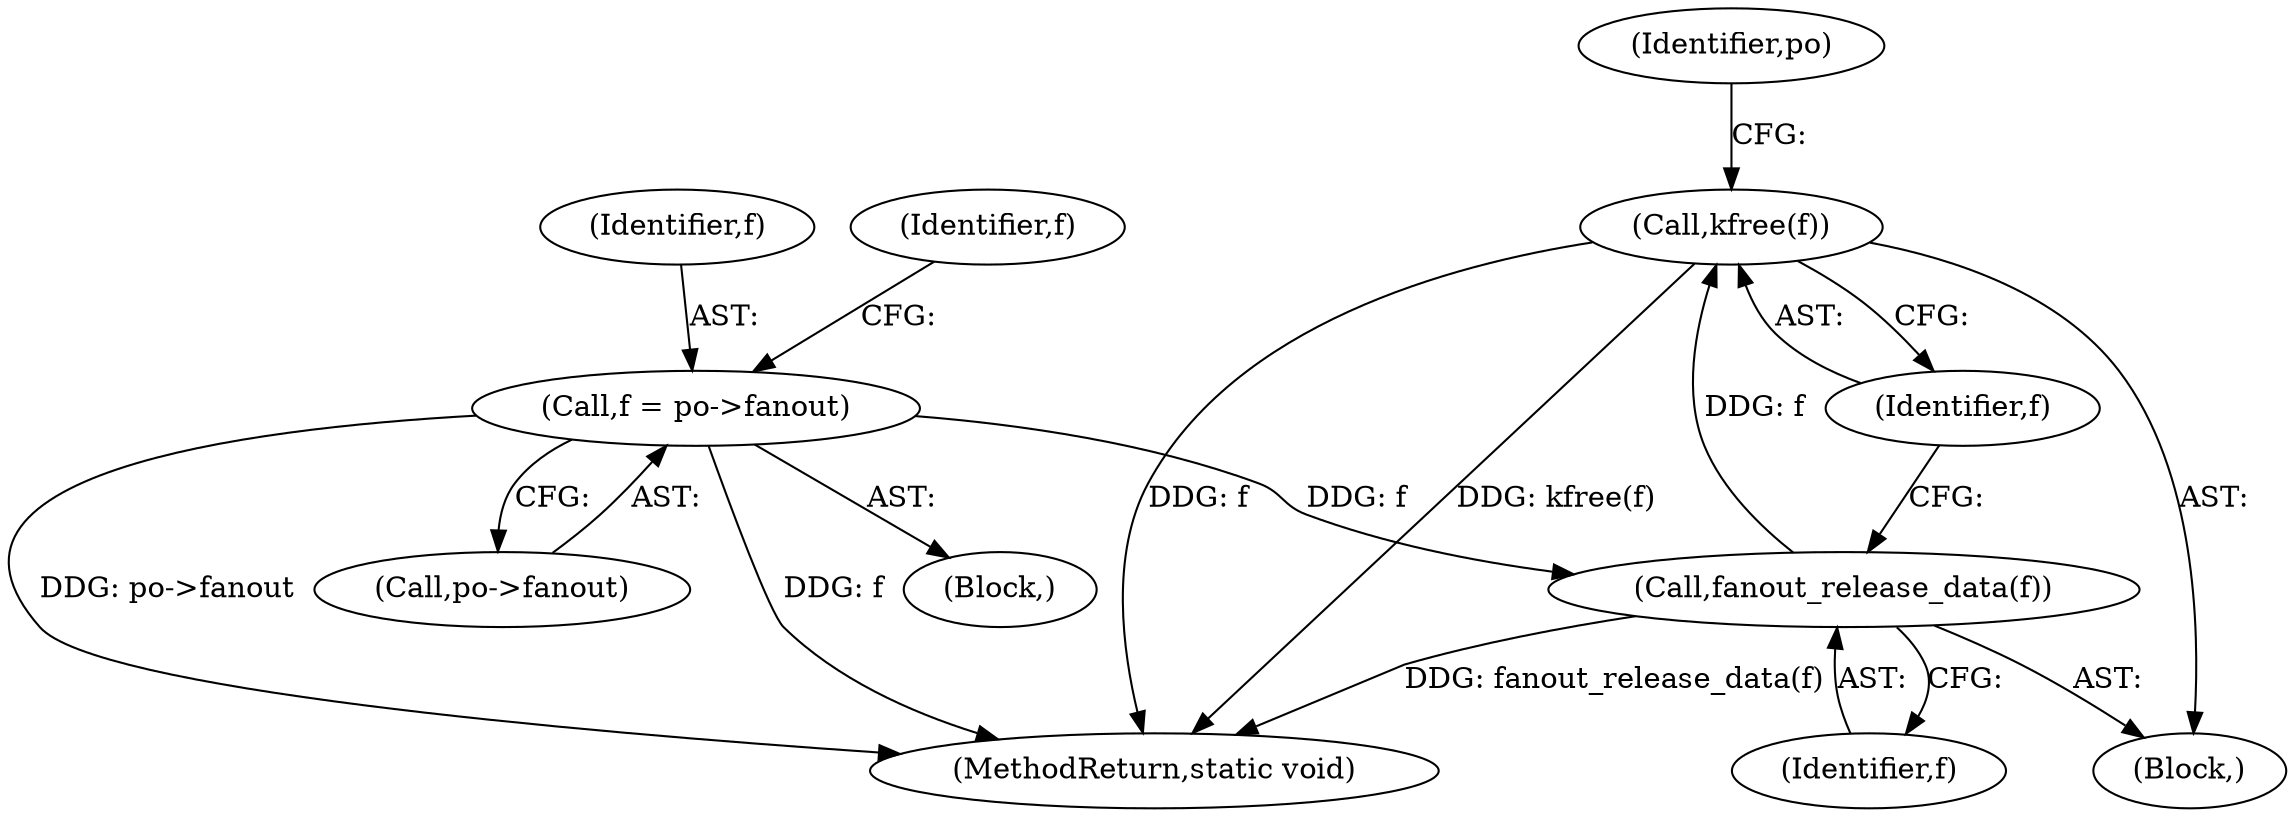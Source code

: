 digraph "0_linux_d199fab63c11998a602205f7ee7ff7c05c97164b_0@API" {
"1000144" [label="(Call,kfree(f))"];
"1000142" [label="(Call,fanout_release_data(f))"];
"1000112" [label="(Call,f = po->fanout)"];
"1000113" [label="(Identifier,f)"];
"1000131" [label="(Block,)"];
"1000145" [label="(Identifier,f)"];
"1000148" [label="(Identifier,po)"];
"1000158" [label="(MethodReturn,static void)"];
"1000102" [label="(Block,)"];
"1000118" [label="(Identifier,f)"];
"1000144" [label="(Call,kfree(f))"];
"1000143" [label="(Identifier,f)"];
"1000142" [label="(Call,fanout_release_data(f))"];
"1000112" [label="(Call,f = po->fanout)"];
"1000114" [label="(Call,po->fanout)"];
"1000144" -> "1000131"  [label="AST: "];
"1000144" -> "1000145"  [label="CFG: "];
"1000145" -> "1000144"  [label="AST: "];
"1000148" -> "1000144"  [label="CFG: "];
"1000144" -> "1000158"  [label="DDG: f"];
"1000144" -> "1000158"  [label="DDG: kfree(f)"];
"1000142" -> "1000144"  [label="DDG: f"];
"1000142" -> "1000131"  [label="AST: "];
"1000142" -> "1000143"  [label="CFG: "];
"1000143" -> "1000142"  [label="AST: "];
"1000145" -> "1000142"  [label="CFG: "];
"1000142" -> "1000158"  [label="DDG: fanout_release_data(f)"];
"1000112" -> "1000142"  [label="DDG: f"];
"1000112" -> "1000102"  [label="AST: "];
"1000112" -> "1000114"  [label="CFG: "];
"1000113" -> "1000112"  [label="AST: "];
"1000114" -> "1000112"  [label="AST: "];
"1000118" -> "1000112"  [label="CFG: "];
"1000112" -> "1000158"  [label="DDG: po->fanout"];
"1000112" -> "1000158"  [label="DDG: f"];
}
